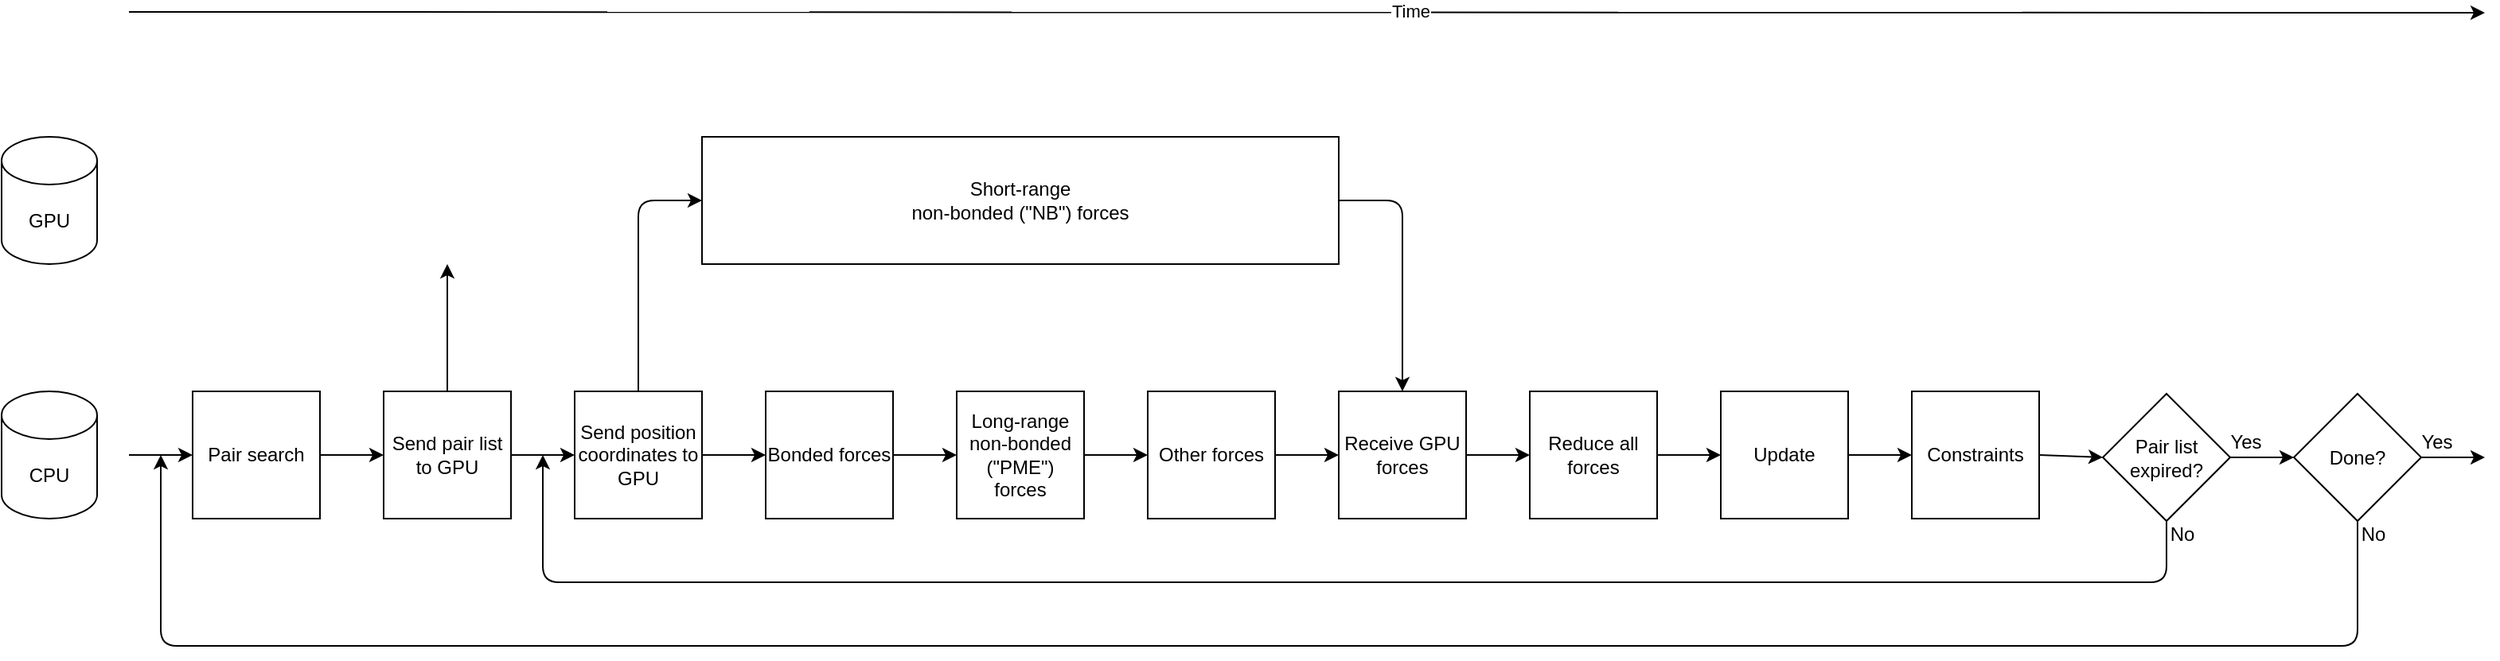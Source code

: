 <mxfile version="14.1.8" type="device"><diagram id="_HBpgSKyVObSuQ_kN55g" name="Page-1"><mxGraphModel dx="2062" dy="1105" grid="1" gridSize="10" guides="1" tooltips="1" connect="1" arrows="1" fold="1" page="1" pageScale="1" pageWidth="1654" pageHeight="1169" math="0" shadow="0"><root><mxCell id="0"/><mxCell id="1" parent="0"/><mxCell id="xqSQ0waNmZC-vH5PV82z-5" value="" style="endArrow=classic;html=1;" parent="1" edge="1"><mxGeometry width="50" height="50" relative="1" as="geometry"><mxPoint x="120" y="41.5" as="sourcePoint"/><mxPoint x="1600" y="42" as="targetPoint"/></mxGeometry></mxCell><mxCell id="xqSQ0waNmZC-vH5PV82z-6" value="Time" style="edgeLabel;html=1;align=center;verticalAlign=middle;resizable=0;points=[];" parent="xqSQ0waNmZC-vH5PV82z-5" vertex="1" connectable="0"><mxGeometry x="0.142" y="3" relative="1" as="geometry"><mxPoint x="-40" y="1.5" as="offset"/></mxGeometry></mxCell><mxCell id="xqSQ0waNmZC-vH5PV82z-7" value="Update" style="whiteSpace=wrap;html=1;aspect=fixed;" parent="1" vertex="1"><mxGeometry x="1120" y="280" width="80" height="80" as="geometry"/></mxCell><mxCell id="xqSQ0waNmZC-vH5PV82z-8" value="Constraints" style="whiteSpace=wrap;html=1;aspect=fixed;" parent="1" vertex="1"><mxGeometry x="1240" y="280" width="80" height="80" as="geometry"/></mxCell><mxCell id="xqSQ0waNmZC-vH5PV82z-10" value="" style="endArrow=classic;html=1;exitX=1;exitY=0.5;exitDx=0;exitDy=0;" parent="1" edge="1"><mxGeometry width="50" height="50" relative="1" as="geometry"><mxPoint x="840" y="320" as="sourcePoint"/><mxPoint x="880" y="320" as="targetPoint"/></mxGeometry></mxCell><mxCell id="xqSQ0waNmZC-vH5PV82z-11" value="" style="endArrow=classic;html=1;exitX=1;exitY=0.5;exitDx=0;exitDy=0;entryX=0;entryY=0.5;entryDx=0;entryDy=0;" parent="1" source="xqSQ0waNmZC-vH5PV82z-7" target="xqSQ0waNmZC-vH5PV82z-8" edge="1"><mxGeometry width="50" height="50" relative="1" as="geometry"><mxPoint x="1090" y="330" as="sourcePoint"/><mxPoint x="1130" y="330" as="targetPoint"/></mxGeometry></mxCell><mxCell id="xqSQ0waNmZC-vH5PV82z-12" value="" style="endArrow=classic;html=1;exitX=1;exitY=0.5;exitDx=0;exitDy=0;entryX=0;entryY=0.5;entryDx=0;entryDy=0;" parent="1" source="xqSQ0waNmZC-vH5PV82z-8" target="xqSQ0waNmZC-vH5PV82z-13" edge="1"><mxGeometry width="50" height="50" relative="1" as="geometry"><mxPoint x="1210" y="331.5" as="sourcePoint"/><mxPoint x="1250" y="331.5" as="targetPoint"/></mxGeometry></mxCell><mxCell id="xqSQ0waNmZC-vH5PV82z-13" value="Pair list expired?" style="rhombus;whiteSpace=wrap;html=1;" parent="1" vertex="1"><mxGeometry x="1360" y="281.5" width="80" height="80" as="geometry"/></mxCell><mxCell id="xqSQ0waNmZC-vH5PV82z-14" value="" style="endArrow=classic;html=1;exitX=1;exitY=0.5;exitDx=0;exitDy=0;entryX=0;entryY=0.5;entryDx=0;entryDy=0;" parent="1" source="xqSQ0waNmZC-vH5PV82z-13" edge="1"><mxGeometry width="50" height="50" relative="1" as="geometry"><mxPoint x="1220" y="341.5" as="sourcePoint"/><mxPoint x="1480" y="321.5" as="targetPoint"/></mxGeometry></mxCell><mxCell id="xqSQ0waNmZC-vH5PV82z-17" value="Yes" style="text;html=1;strokeColor=none;fillColor=none;align=center;verticalAlign=middle;whiteSpace=wrap;rounded=0;" parent="1" vertex="1"><mxGeometry x="1430" y="301.5" width="40" height="20" as="geometry"/></mxCell><mxCell id="xqSQ0waNmZC-vH5PV82z-18" value="No" style="text;html=1;strokeColor=none;fillColor=none;align=center;verticalAlign=middle;whiteSpace=wrap;rounded=0;" parent="1" vertex="1"><mxGeometry x="1390" y="360" width="40" height="20" as="geometry"/></mxCell><mxCell id="nZesR5KTaCcrrk03C1Ym-1" value="" style="endArrow=classic;html=1;exitX=1;exitY=0.5;exitDx=0;exitDy=0;entryX=0;entryY=0.5;entryDx=0;entryDy=0;" parent="1" edge="1"><mxGeometry width="50" height="50" relative="1" as="geometry"><mxPoint x="120" y="320" as="sourcePoint"/><mxPoint x="160" y="320" as="targetPoint"/></mxGeometry></mxCell><mxCell id="nZesR5KTaCcrrk03C1Ym-2" value="Pair search" style="whiteSpace=wrap;html=1;aspect=fixed;" parent="1" vertex="1"><mxGeometry x="160" y="280" width="80" height="80" as="geometry"/></mxCell><mxCell id="nZesR5KTaCcrrk03C1Ym-3" value="Send pair list to GPU" style="whiteSpace=wrap;html=1;aspect=fixed;" parent="1" vertex="1"><mxGeometry x="280" y="280" width="80" height="80" as="geometry"/></mxCell><mxCell id="nZesR5KTaCcrrk03C1Ym-5" value="Long-range non-bonded (&quot;PME&quot;) forces" style="whiteSpace=wrap;html=1;aspect=fixed;" parent="1" vertex="1"><mxGeometry x="640" y="280" width="80" height="80" as="geometry"/></mxCell><mxCell id="nZesR5KTaCcrrk03C1Ym-6" value="Other forces" style="whiteSpace=wrap;html=1;aspect=fixed;" parent="1" vertex="1"><mxGeometry x="760" y="280" width="80" height="80" as="geometry"/></mxCell><mxCell id="nZesR5KTaCcrrk03C1Ym-9" value="" style="endArrow=classic;html=1;exitX=1;exitY=0.5;exitDx=0;exitDy=0;entryX=0;entryY=0.5;entryDx=0;entryDy=0;" parent="1" source="nZesR5KTaCcrrk03C1Ym-5" target="nZesR5KTaCcrrk03C1Ym-6" edge="1"><mxGeometry width="50" height="50" relative="1" as="geometry"><mxPoint x="610" y="330" as="sourcePoint"/><mxPoint x="650" y="330" as="targetPoint"/></mxGeometry></mxCell><mxCell id="nZesR5KTaCcrrk03C1Ym-11" value="Done?" style="rhombus;whiteSpace=wrap;html=1;" parent="1" vertex="1"><mxGeometry x="1480" y="281.5" width="80" height="80" as="geometry"/></mxCell><mxCell id="nZesR5KTaCcrrk03C1Ym-12" value="" style="endArrow=classic;html=1;exitX=1;exitY=0.5;exitDx=0;exitDy=0;" parent="1" source="nZesR5KTaCcrrk03C1Ym-11" edge="1"><mxGeometry width="50" height="50" relative="1" as="geometry"><mxPoint x="1330" y="331.5" as="sourcePoint"/><mxPoint x="1600" y="321.5" as="targetPoint"/></mxGeometry></mxCell><mxCell id="nZesR5KTaCcrrk03C1Ym-13" value="Yes" style="text;html=1;strokeColor=none;fillColor=none;align=center;verticalAlign=middle;whiteSpace=wrap;rounded=0;" parent="1" vertex="1"><mxGeometry x="1550" y="301.5" width="40" height="20" as="geometry"/></mxCell><mxCell id="nZesR5KTaCcrrk03C1Ym-14" value="" style="endArrow=classic;html=1;exitX=0.5;exitY=1;exitDx=0;exitDy=0;" parent="1" source="nZesR5KTaCcrrk03C1Ym-11" edge="1"><mxGeometry width="50" height="50" relative="1" as="geometry"><mxPoint x="640" y="580" as="sourcePoint"/><mxPoint x="140" y="320" as="targetPoint"/><Array as="points"><mxPoint x="1520" y="440"/><mxPoint x="140" y="440"/></Array></mxGeometry></mxCell><mxCell id="nZesR5KTaCcrrk03C1Ym-15" value="" style="endArrow=classic;html=1;exitX=0.5;exitY=1;exitDx=0;exitDy=0;" parent="1" source="xqSQ0waNmZC-vH5PV82z-13" edge="1"><mxGeometry width="50" height="50" relative="1" as="geometry"><mxPoint x="640" y="550" as="sourcePoint"/><mxPoint x="380" y="320" as="targetPoint"/><Array as="points"><mxPoint x="1400" y="400"/><mxPoint x="380" y="400"/></Array></mxGeometry></mxCell><mxCell id="nZesR5KTaCcrrk03C1Ym-16" value="No" style="text;html=1;strokeColor=none;fillColor=none;align=center;verticalAlign=middle;whiteSpace=wrap;rounded=0;" parent="1" vertex="1"><mxGeometry x="1510" y="360" width="40" height="20" as="geometry"/></mxCell><mxCell id="nZesR5KTaCcrrk03C1Ym-17" value="CPU" style="shape=cylinder3;whiteSpace=wrap;html=1;boundedLbl=1;backgroundOutline=1;size=15;" parent="1" vertex="1"><mxGeometry x="40" y="280" width="60" height="80" as="geometry"/></mxCell><mxCell id="204Er07DQvmp8xbBkKwD-1" value="GPU" style="shape=cylinder3;whiteSpace=wrap;html=1;boundedLbl=1;backgroundOutline=1;size=15;" vertex="1" parent="1"><mxGeometry x="40" y="120" width="60" height="80" as="geometry"/></mxCell><mxCell id="204Er07DQvmp8xbBkKwD-2" value="" style="endArrow=classic;html=1;" edge="1" parent="1"><mxGeometry width="50" height="50" relative="1" as="geometry"><mxPoint x="360" y="320" as="sourcePoint"/><mxPoint x="400" y="320" as="targetPoint"/></mxGeometry></mxCell><mxCell id="204Er07DQvmp8xbBkKwD-3" value="" style="endArrow=classic;html=1;exitX=1;exitY=0.5;exitDx=0;exitDy=0;" edge="1" parent="1" source="nZesR5KTaCcrrk03C1Ym-2"><mxGeometry width="50" height="50" relative="1" as="geometry"><mxPoint x="370" y="331.5" as="sourcePoint"/><mxPoint x="280" y="320" as="targetPoint"/></mxGeometry></mxCell><mxCell id="204Er07DQvmp8xbBkKwD-6" value="Bonded forces" style="whiteSpace=wrap;html=1;aspect=fixed;" vertex="1" parent="1"><mxGeometry x="520" y="280" width="80" height="80" as="geometry"/></mxCell><mxCell id="204Er07DQvmp8xbBkKwD-7" value="Send position coordinates to GPU" style="whiteSpace=wrap;html=1;aspect=fixed;" vertex="1" parent="1"><mxGeometry x="400" y="280" width="80" height="80" as="geometry"/></mxCell><mxCell id="204Er07DQvmp8xbBkKwD-8" value="" style="endArrow=classic;html=1;exitX=0.5;exitY=0;exitDx=0;exitDy=0;entryX=0;entryY=0.5;entryDx=0;entryDy=0;" edge="1" parent="1" source="204Er07DQvmp8xbBkKwD-7"><mxGeometry width="50" height="50" relative="1" as="geometry"><mxPoint x="800" y="570" as="sourcePoint"/><mxPoint x="480" y="160" as="targetPoint"/><Array as="points"><mxPoint x="440" y="160"/></Array></mxGeometry></mxCell><mxCell id="204Er07DQvmp8xbBkKwD-11" value="" style="endArrow=classic;html=1;exitX=1;exitY=0.5;exitDx=0;exitDy=0;entryX=0;entryY=0.5;entryDx=0;entryDy=0;" edge="1" parent="1" source="204Er07DQvmp8xbBkKwD-6" target="nZesR5KTaCcrrk03C1Ym-5"><mxGeometry width="50" height="50" relative="1" as="geometry"><mxPoint x="730" y="330" as="sourcePoint"/><mxPoint x="770" y="330" as="targetPoint"/></mxGeometry></mxCell><mxCell id="204Er07DQvmp8xbBkKwD-12" value="" style="endArrow=classic;html=1;exitX=1;exitY=0.5;exitDx=0;exitDy=0;" edge="1" parent="1" source="204Er07DQvmp8xbBkKwD-7"><mxGeometry width="50" height="50" relative="1" as="geometry"><mxPoint x="740" y="340" as="sourcePoint"/><mxPoint x="520" y="320" as="targetPoint"/></mxGeometry></mxCell><mxCell id="204Er07DQvmp8xbBkKwD-13" value="Receive GPU forces" style="whiteSpace=wrap;html=1;aspect=fixed;" vertex="1" parent="1"><mxGeometry x="880" y="280" width="80" height="80" as="geometry"/></mxCell><mxCell id="204Er07DQvmp8xbBkKwD-14" value="Reduce all forces" style="whiteSpace=wrap;html=1;aspect=fixed;" vertex="1" parent="1"><mxGeometry x="1000" y="280" width="80" height="80" as="geometry"/></mxCell><mxCell id="204Er07DQvmp8xbBkKwD-16" value="" style="endArrow=classic;html=1;exitX=1;exitY=0.5;exitDx=0;exitDy=0;entryX=0;entryY=0.5;entryDx=0;entryDy=0;" edge="1" parent="1" source="204Er07DQvmp8xbBkKwD-13" target="204Er07DQvmp8xbBkKwD-14"><mxGeometry width="50" height="50" relative="1" as="geometry"><mxPoint x="850" y="330" as="sourcePoint"/><mxPoint x="890" y="330" as="targetPoint"/></mxGeometry></mxCell><mxCell id="204Er07DQvmp8xbBkKwD-17" value="" style="endArrow=classic;html=1;exitX=1;exitY=0.5;exitDx=0;exitDy=0;entryX=0;entryY=0.5;entryDx=0;entryDy=0;" edge="1" parent="1" source="204Er07DQvmp8xbBkKwD-14" target="xqSQ0waNmZC-vH5PV82z-7"><mxGeometry width="50" height="50" relative="1" as="geometry"><mxPoint x="970" y="330" as="sourcePoint"/><mxPoint x="1010" y="330" as="targetPoint"/></mxGeometry></mxCell><mxCell id="204Er07DQvmp8xbBkKwD-18" value="" style="endArrow=classic;html=1;exitX=1;exitY=0.5;exitDx=0;exitDy=0;entryX=0.5;entryY=0;entryDx=0;entryDy=0;" edge="1" parent="1" source="204Er07DQvmp8xbBkKwD-20" target="204Er07DQvmp8xbBkKwD-13"><mxGeometry width="50" height="50" relative="1" as="geometry"><mxPoint x="560" y="160" as="sourcePoint"/><mxPoint x="850" y="520" as="targetPoint"/><Array as="points"><mxPoint x="920" y="160"/></Array></mxGeometry></mxCell><mxCell id="204Er07DQvmp8xbBkKwD-20" value="&lt;span&gt;Short-range&lt;/span&gt;&lt;br&gt;&lt;span&gt;non-bonded (&quot;NB&quot;) forces&lt;/span&gt;" style="rounded=0;whiteSpace=wrap;html=1;" vertex="1" parent="1"><mxGeometry x="480" y="120" width="400" height="80" as="geometry"/></mxCell><mxCell id="204Er07DQvmp8xbBkKwD-21" value="" style="endArrow=classic;html=1;exitX=0.5;exitY=0;exitDx=0;exitDy=0;" edge="1" parent="1" source="nZesR5KTaCcrrk03C1Ym-3"><mxGeometry width="50" height="50" relative="1" as="geometry"><mxPoint x="800" y="570" as="sourcePoint"/><mxPoint x="320" y="200" as="targetPoint"/></mxGeometry></mxCell></root></mxGraphModel></diagram></mxfile>